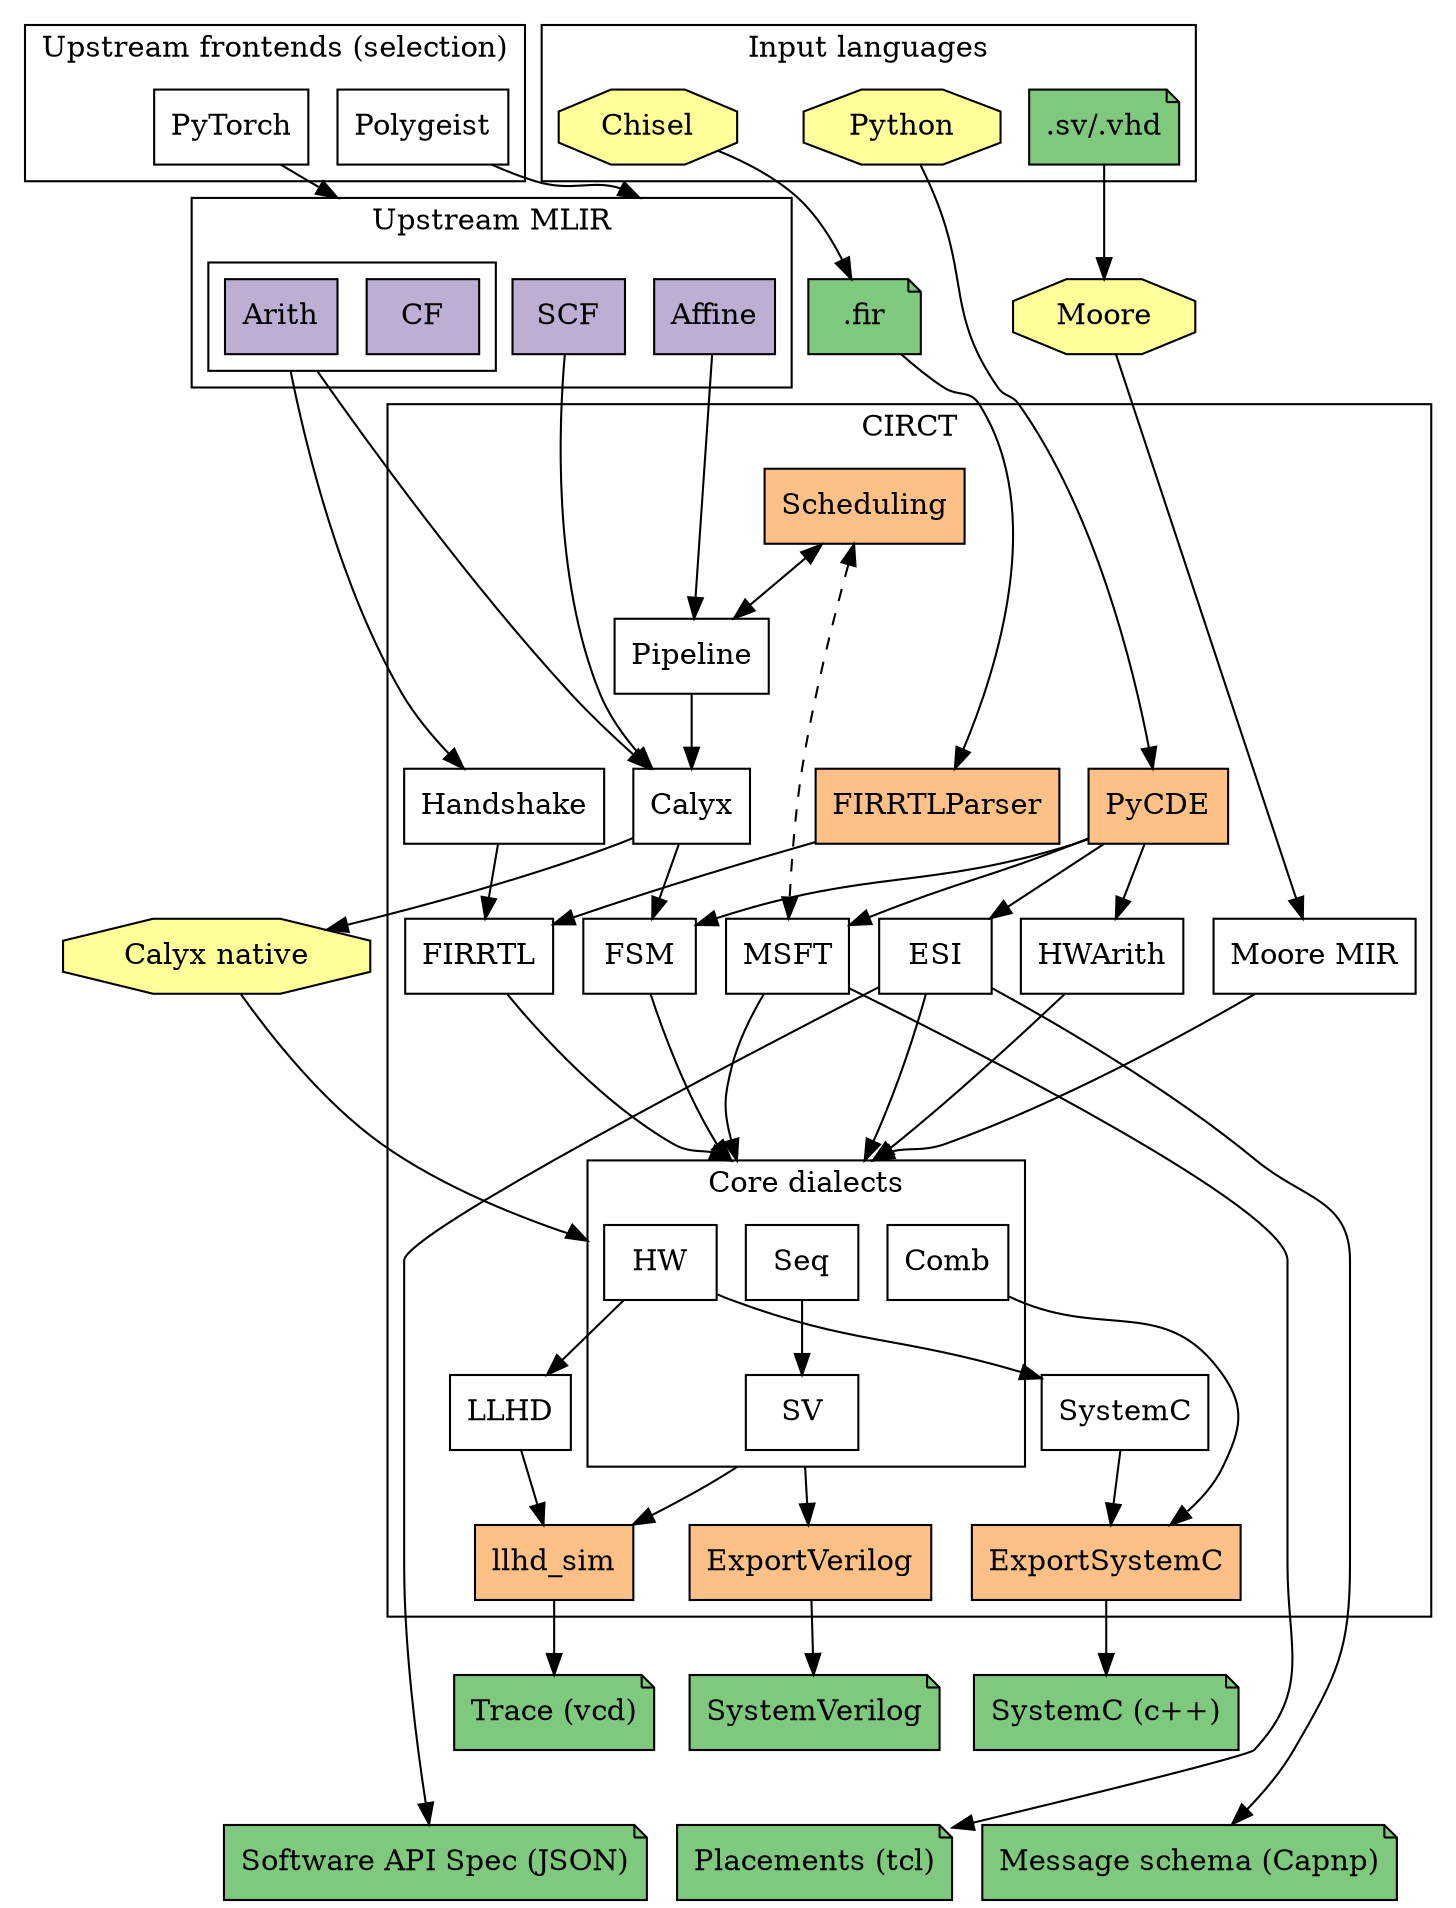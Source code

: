 digraph G {
  // Note: Remember to run the circt/utils/update-docs-dialects.sh script after
  // modifying this file to regenerate the .svg and .png renders of the graph.
  rankdir = TB
  splines=spline
  node [shape=box style=filled fillcolor="white"]
  nodesep=0.2 // horizontal compression
  ranksep=0.5 // vertical compression
  compound=true

  // MLIR frontends
  subgraph cluster_mlir_frontends {
    label = "Upstream frontends (selection)"
    PyTorch
    Polygeist
  }

  // MLIR dialects
  subgraph cluster_mlir {
    label = "Upstream MLIR";
    node [fillcolor="#beaed4"]
    SCF Affine
    subgraph cluster_std_arith_dialect {
      label = ""
      CF
      Arith
    }
  }
  PyTorch -> CF [lhead=cluster_mlir]
  Polygeist -> Affine [lhead=cluster_mlir]

  subgraph cluster_circt {
    label = "CIRCT"
    // CIRCT dialects
    Handshake [URL="https://circt.llvm.org/docs/Dialects/Handshake/"]
    Calyx [URL="https://circt.llvm.org/docs/Dialects/Calyx/"]
    FIRRTL [URL="https://circt.llvm.org/docs/Dialects/FIRRTL/"]
    Pipeline [URL="https://circt.llvm.org/docs/Dialects/Pipeline/"]
    MSFT [URL="https://circt.llvm.org/docs/Dialects/MSFT/"]
    ESI [URL="https://circt.llvm.org/docs/Dialects/ESI/"]
    FSM [URL="https://circt.llvm.org/docs/Dialects/FSM/"]
    HWArith [URL="https://circt.llvm.org/docs/Dialects/HWArith/"]
    SystemC [URL="https://circt.llvm.org/docs/Dialects/SystemC/"]
    MooreMIR [URL="https://circt.llvm.org/docs/Dialects/Moore/", label="Moore MIR"]

    // Invisible node to make space for RTL cluster's incoming edges.
    space_above_RTL [style = invis, label=""]

    subgraph cluster_RTL {
      label = "Core dialects"
      Seq [URL="https://circt.llvm.org/docs/Dialects/Seq/"]
      HW [URL="https://circt.llvm.org/docs/Dialects/HW/"]
      SV [URL="https://circt.llvm.org/docs/Dialects/SV/"]
      Comb [URL="https://circt.llvm.org/docs/Dialects/Comb/"]
    }
    LLHD [URL="https://circt.llvm.org/docs/Dialects/LLHD/"]

    // Internal tools
    subgraph internal_tools{
      node [fillcolor="#fdc086"]
      FIRRTLParser llhd_sim ExportSystemC
      ExportVerilog [URL="https://circt.llvm.org/docs/VerilogGeneration/"]
      PyCDE [URL="https://circt.llvm.org/docs/PyCDE/"]
      Scheduling [URL="https://circt.llvm.org/docs/Scheduling/"]
    }
  }

  // External tools
  subgraph external_tools {
    node [shape=octagon fillcolor="#ffff99"]
    Moore 
    Calyx_native [label="Calyx native"]
  }

  FIRFile [label=".fir" fillcolor="#7fc97f" shape="note"]

  subgraph cluster_input_langs {
    label = "Input languages"
    Chisel [shape=octagon fillcolor="#ffff99"]
    SVVHDL [label=".sv/.vhd" fillcolor="#7fc97f" shape="note"]
    PyFile [label="Python" shape=octagon fillcolor="#ffff99"]
  }

  // Output file formats
  subgraph output_file_formats {
    node [fillcolor="#7fc97f" shape="note"]
    VCDTrace [label="Trace (vcd)"]
    SystemCFile [label="SystemC (c++)"]
    SVFile [label="SystemVerilog"]
    CapNProto [label="Message schema (Capnp)"]
    ServiceDesc [label="Software API Spec (JSON)"]
    TCL [label="Placements (tcl)"]
  }

  // ===== Connections =====
  // Dialect conversions
  SCF -> Calyx
  Affine -> Pipeline
  Pipeline -> Calyx
  Arith -> {Handshake Calyx} [ltail=cluster_std_arith_dialect]

  Handshake -> FIRRTL
  Calyx -> FSM

  // Things that lower into a subset of the RTL-like dialects. Cluster these
  // together to avoid a massive clutter.
  {FIRRTL FSM ESI MSFT HWArith MooreMIR} -> Seq [lhead=cluster_RTL]
  Seq -> SV
  HW -> LLHD
  HW -> SystemC
  ExportVerilog -> SVFile

  // Tool flows
  Scheduling -> Pipeline [dir=both]
  Chisel -> FIRFile
  FIRFile -> FIRRTLParser
  FIRRTLParser -> FIRRTL
  {SystemC, Comb} -> ExportSystemC
  ExportSystemC -> SystemCFile
  SV -> ExportVerilog [ltail=cluster_RTL]
  SV -> llhd_sim [ltail=cluster_RTL]
  SVVHDL -> Moore [weight=999]
  Moore -> MooreMIR
  Calyx -> Calyx_native
  Calyx_native -> HW [lhead=cluster_RTL]
  LLHD -> llhd_sim
  llhd_sim -> VCDTrace
  ESI -> CapNProto
  ESI -> ServiceDesc
  MSFT -> TCL
  PyFile -> PyCDE
  PyCDE -> ESI
  PyCDE -> MSFT
  PyCDE -> HWArith
  PyCDE -> FSM
  Scheduling -> MSFT [dir=both, style=dashed]

  // ====== Some fake edges to coerce a good layout ======
  // Note: Modify these if you make changes to the above diagram, and things
  // start looking weird.

  // Leave one rank free above the RTL cluster to improve routing of incoming
  // edges.
  {FIRRTL FSM ESI MSFT HWArith MooreMIR} -> space_above_RTL [weight=999, style=invis]
  space_above_RTL -> {Seq HW Comb} [lhead=cluster_RTL, weight=999, style=invis]

  // Fix the following sink nodes below the CIRCT cluster
  SVFile -> {TCL ServiceDesc CapNProto} [weight=999 style=invis]

  // Better organize the top.
  {PyTorch Polygeist Chisel} -> CF [weight=999 style=invis]
  {Moore FIRFile} -> Scheduling [weight=999 style=invis]
}
